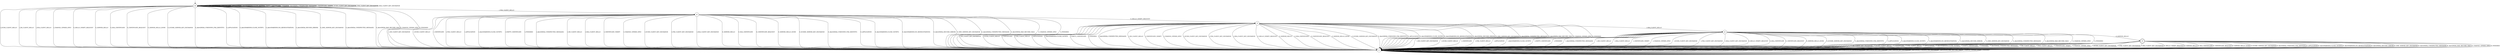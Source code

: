 digraph g {

	s0 [shape="circle" label="s0"];
	s1 [shape="circle" label="s1"];
	s2 [shape="circle" label="s2"];
	s3 [shape="circle" label="s3"];
	s4 [shape="circle" label="s4"];
	s5 [shape="doublecircle" label="s5"];
	s0 -> s0 [label="I_DH_CLIENT_KEY_EXCHANGE"];
	s0 -> s1 [label="I_ECDH_CLIENT_HELLO"];
	s0 -> s0 [label="I_CERTIFICATE"];
	s0 -> s2 [label="I_PSK_CLIENT_HELLO"];
	s0 -> s0 [label="I_APPLICATION"];
	s0 -> s0 [label="I_Alert(WARNING,CLOSE_NOTIFY)"];
	s0 -> s0 [label="I_EMPTY_CERTIFICATE"];
	s0 -> s0 [label="I_FINISHED"];
	s0 -> s0 [label="I_Alert(FATAL,UNEXPECTED_MESSAGE)"];
	s0 -> s1 [label="I_DH_CLIENT_HELLO"];
	s0 -> s1 [label="I_RSA_CLIENT_HELLO"];
	s0 -> s0 [label="I_CERTIFICATE_VERIFY"];
	s0 -> s1 [label="I_CHANGE_CIPHER_SPEC"];
	s0 -> s0 [label="I_ECDH_CLIENT_KEY_EXCHANGE"];
	s0 -> s0 [label="I_PSK_CLIENT_KEY_EXCHANGE"];
	s0 -> s0 [label="I_RSA_CLIENT_KEY_EXCHANGE"];
	s0 -> s1 [label="O_HELLO_VERIFY_REQUEST"];
	s0 -> s1 [label="O_SERVER_HELLO"];
	s0 -> s1 [label="O_RSA_CERTIFICATE"];
	s0 -> s1 [label="O_CERTIFICATE_REQUEST"];
	s0 -> s1 [label="O_SERVER_HELLO_DONE"];
	s0 -> s1 [label="O_ECDHE_SERVER_KEY_EXCHANGE"];
	s0 -> s1 [label="O_Alert(FATAL,UNKNOWN_PSK_IDENTITY)"];
	s0 -> s1 [label="O_APPLICATION"];
	s0 -> s1 [label="O_Alert(WARNING,CLOSE_NOTIFY)"];
	s0 -> s1 [label="O_Alert(WARNING,NO_RENEGOTIATION)"];
	s0 -> s1 [label="O_Alert(FATAL,DECODE_ERROR)"];
	s0 -> s1 [label="O_DHE_SERVER_KEY_EXCHANGE"];
	s0 -> s1 [label="O_Alert(FATAL,UNEXPECTED_MESSAGE)"];
	s0 -> s1 [label="O_Alert(FATAL,BAD_RECORD_MAC)"];
	s0 -> s1 [label="O_CHANGE_CIPHER_SPEC"];
	s0 -> s1 [label="O_FINISHED"];
	s1 -> s1 [label="I_DH_CLIENT_KEY_EXCHANGE"];
	s1 -> s1 [label="I_ECDH_CLIENT_HELLO"];
	s1 -> s1 [label="I_CERTIFICATE"];
	s1 -> s1 [label="I_PSK_CLIENT_HELLO"];
	s1 -> s1 [label="I_APPLICATION"];
	s1 -> s1 [label="I_Alert(WARNING,CLOSE_NOTIFY)"];
	s1 -> s1 [label="I_EMPTY_CERTIFICATE"];
	s1 -> s1 [label="I_FINISHED"];
	s1 -> s1 [label="I_Alert(FATAL,UNEXPECTED_MESSAGE)"];
	s1 -> s1 [label="I_DH_CLIENT_HELLO"];
	s1 -> s1 [label="I_RSA_CLIENT_HELLO"];
	s1 -> s1 [label="I_CERTIFICATE_VERIFY"];
	s1 -> s1 [label="I_CHANGE_CIPHER_SPEC"];
	s1 -> s1 [label="I_ECDH_CLIENT_KEY_EXCHANGE"];
	s1 -> s1 [label="I_PSK_CLIENT_KEY_EXCHANGE"];
	s1 -> s1 [label="I_RSA_CLIENT_KEY_EXCHANGE"];
	s1 -> s1 [label="O_HELLO_VERIFY_REQUEST"];
	s1 -> s1 [label="O_SERVER_HELLO"];
	s1 -> s1 [label="O_RSA_CERTIFICATE"];
	s1 -> s1 [label="O_CERTIFICATE_REQUEST"];
	s1 -> s1 [label="O_SERVER_HELLO_DONE"];
	s1 -> s1 [label="O_ECDHE_SERVER_KEY_EXCHANGE"];
	s1 -> s1 [label="O_Alert(FATAL,UNKNOWN_PSK_IDENTITY)"];
	s1 -> s1 [label="O_APPLICATION"];
	s1 -> s1 [label="O_Alert(WARNING,CLOSE_NOTIFY)"];
	s1 -> s1 [label="O_Alert(WARNING,NO_RENEGOTIATION)"];
	s1 -> s1 [label="O_Alert(FATAL,DECODE_ERROR)"];
	s1 -> s1 [label="O_DHE_SERVER_KEY_EXCHANGE"];
	s1 -> s1 [label="O_Alert(FATAL,UNEXPECTED_MESSAGE)"];
	s1 -> s1 [label="O_Alert(FATAL,BAD_RECORD_MAC)"];
	s1 -> s1 [label="O_CHANGE_CIPHER_SPEC"];
	s1 -> s1 [label="O_FINISHED"];
	s2 -> s1 [label="I_DH_CLIENT_KEY_EXCHANGE"];
	s2 -> s1 [label="I_ECDH_CLIENT_HELLO"];
	s2 -> s1 [label="I_CERTIFICATE"];
	s2 -> s1 [label="I_PSK_CLIENT_HELLO"];
	s2 -> s1 [label="I_APPLICATION"];
	s2 -> s1 [label="I_Alert(WARNING,CLOSE_NOTIFY)"];
	s2 -> s1 [label="I_EMPTY_CERTIFICATE"];
	s2 -> s1 [label="I_FINISHED"];
	s2 -> s1 [label="I_Alert(FATAL,UNEXPECTED_MESSAGE)"];
	s2 -> s1 [label="I_DH_CLIENT_HELLO"];
	s2 -> s1 [label="I_RSA_CLIENT_HELLO"];
	s2 -> s1 [label="I_CERTIFICATE_VERIFY"];
	s2 -> s1 [label="I_CHANGE_CIPHER_SPEC"];
	s2 -> s1 [label="I_ECDH_CLIENT_KEY_EXCHANGE"];
	s2 -> s1 [label="I_PSK_CLIENT_KEY_EXCHANGE"];
	s2 -> s1 [label="I_RSA_CLIENT_KEY_EXCHANGE"];
	s2 -> s3 [label="O_HELLO_VERIFY_REQUEST"];
	s2 -> s1 [label="O_SERVER_HELLO"];
	s2 -> s1 [label="O_RSA_CERTIFICATE"];
	s2 -> s1 [label="O_CERTIFICATE_REQUEST"];
	s2 -> s1 [label="O_SERVER_HELLO_DONE"];
	s2 -> s1 [label="O_ECDHE_SERVER_KEY_EXCHANGE"];
	s2 -> s1 [label="O_Alert(FATAL,UNKNOWN_PSK_IDENTITY)"];
	s2 -> s1 [label="O_APPLICATION"];
	s2 -> s1 [label="O_Alert(WARNING,CLOSE_NOTIFY)"];
	s2 -> s1 [label="O_Alert(WARNING,NO_RENEGOTIATION)"];
	s2 -> s1 [label="O_Alert(FATAL,DECODE_ERROR)"];
	s2 -> s1 [label="O_DHE_SERVER_KEY_EXCHANGE"];
	s2 -> s1 [label="O_Alert(FATAL,UNEXPECTED_MESSAGE)"];
	s2 -> s1 [label="O_Alert(FATAL,BAD_RECORD_MAC)"];
	s2 -> s1 [label="O_CHANGE_CIPHER_SPEC"];
	s2 -> s1 [label="O_FINISHED"];
	s3 -> s1 [label="I_DH_CLIENT_KEY_EXCHANGE"];
	s3 -> s1 [label="I_ECDH_CLIENT_HELLO"];
	s3 -> s1 [label="I_CERTIFICATE"];
	s3 -> s1 [label="I_PSK_CLIENT_HELLO"];
	s3 -> s1 [label="I_APPLICATION"];
	s3 -> s1 [label="I_Alert(WARNING,CLOSE_NOTIFY)"];
	s3 -> s1 [label="I_EMPTY_CERTIFICATE"];
	s3 -> s1 [label="I_FINISHED"];
	s3 -> s1 [label="I_Alert(FATAL,UNEXPECTED_MESSAGE)"];
	s3 -> s1 [label="I_DH_CLIENT_HELLO"];
	s3 -> s4 [label="I_RSA_CLIENT_HELLO"];
	s3 -> s1 [label="I_CERTIFICATE_VERIFY"];
	s3 -> s1 [label="I_CHANGE_CIPHER_SPEC"];
	s3 -> s1 [label="I_ECDH_CLIENT_KEY_EXCHANGE"];
	s3 -> s1 [label="I_PSK_CLIENT_KEY_EXCHANGE"];
	s3 -> s1 [label="I_RSA_CLIENT_KEY_EXCHANGE"];
	s3 -> s1 [label="O_HELLO_VERIFY_REQUEST"];
	s3 -> s1 [label="O_SERVER_HELLO"];
	s3 -> s1 [label="O_RSA_CERTIFICATE"];
	s3 -> s1 [label="O_CERTIFICATE_REQUEST"];
	s3 -> s1 [label="O_SERVER_HELLO_DONE"];
	s3 -> s1 [label="O_ECDHE_SERVER_KEY_EXCHANGE"];
	s3 -> s1 [label="O_Alert(FATAL,UNKNOWN_PSK_IDENTITY)"];
	s3 -> s1 [label="O_APPLICATION"];
	s3 -> s1 [label="O_Alert(WARNING,CLOSE_NOTIFY)"];
	s3 -> s1 [label="O_Alert(WARNING,NO_RENEGOTIATION)"];
	s3 -> s1 [label="O_Alert(FATAL,DECODE_ERROR)"];
	s3 -> s1 [label="O_DHE_SERVER_KEY_EXCHANGE"];
	s3 -> s1 [label="O_Alert(FATAL,UNEXPECTED_MESSAGE)"];
	s3 -> s1 [label="O_Alert(FATAL,BAD_RECORD_MAC)"];
	s3 -> s1 [label="O_CHANGE_CIPHER_SPEC"];
	s3 -> s1 [label="O_FINISHED"];
	s4 -> s1 [label="I_DH_CLIENT_KEY_EXCHANGE"];
	s4 -> s1 [label="I_ECDH_CLIENT_HELLO"];
	s4 -> s1 [label="I_CERTIFICATE"];
	s4 -> s1 [label="I_PSK_CLIENT_HELLO"];
	s4 -> s1 [label="I_APPLICATION"];
	s4 -> s1 [label="I_Alert(WARNING,CLOSE_NOTIFY)"];
	s4 -> s1 [label="I_EMPTY_CERTIFICATE"];
	s4 -> s1 [label="I_FINISHED"];
	s4 -> s1 [label="I_Alert(FATAL,UNEXPECTED_MESSAGE)"];
	s4 -> s1 [label="I_DH_CLIENT_HELLO"];
	s4 -> s1 [label="I_RSA_CLIENT_HELLO"];
	s4 -> s1 [label="I_CERTIFICATE_VERIFY"];
	s4 -> s1 [label="I_CHANGE_CIPHER_SPEC"];
	s4 -> s1 [label="I_ECDH_CLIENT_KEY_EXCHANGE"];
	s4 -> s1 [label="I_PSK_CLIENT_KEY_EXCHANGE"];
	s4 -> s1 [label="I_RSA_CLIENT_KEY_EXCHANGE"];
	s4 -> s1 [label="O_HELLO_VERIFY_REQUEST"];
	s4 -> s5 [label="O_SERVER_HELLO"];
	s4 -> s1 [label="O_RSA_CERTIFICATE"];
	s4 -> s1 [label="O_CERTIFICATE_REQUEST"];
	s4 -> s1 [label="O_SERVER_HELLO_DONE"];
	s4 -> s1 [label="O_ECDHE_SERVER_KEY_EXCHANGE"];
	s4 -> s1 [label="O_Alert(FATAL,UNKNOWN_PSK_IDENTITY)"];
	s4 -> s1 [label="O_APPLICATION"];
	s4 -> s1 [label="O_Alert(WARNING,CLOSE_NOTIFY)"];
	s4 -> s1 [label="O_Alert(WARNING,NO_RENEGOTIATION)"];
	s4 -> s1 [label="O_Alert(FATAL,DECODE_ERROR)"];
	s4 -> s1 [label="O_DHE_SERVER_KEY_EXCHANGE"];
	s4 -> s1 [label="O_Alert(FATAL,UNEXPECTED_MESSAGE)"];
	s4 -> s1 [label="O_Alert(FATAL,BAD_RECORD_MAC)"];
	s4 -> s1 [label="O_CHANGE_CIPHER_SPEC"];
	s4 -> s1 [label="O_FINISHED"];
	s5 -> s1 [label="I_DH_CLIENT_KEY_EXCHANGE"];
	s5 -> s1 [label="I_ECDH_CLIENT_HELLO"];
	s5 -> s1 [label="I_CERTIFICATE"];
	s5 -> s1 [label="I_PSK_CLIENT_HELLO"];
	s5 -> s1 [label="I_APPLICATION"];
	s5 -> s1 [label="I_Alert(WARNING,CLOSE_NOTIFY)"];
	s5 -> s1 [label="I_EMPTY_CERTIFICATE"];
	s5 -> s1 [label="I_FINISHED"];
	s5 -> s1 [label="I_Alert(FATAL,UNEXPECTED_MESSAGE)"];
	s5 -> s1 [label="I_DH_CLIENT_HELLO"];
	s5 -> s1 [label="I_RSA_CLIENT_HELLO"];
	s5 -> s1 [label="I_CERTIFICATE_VERIFY"];
	s5 -> s1 [label="I_CHANGE_CIPHER_SPEC"];
	s5 -> s1 [label="I_ECDH_CLIENT_KEY_EXCHANGE"];
	s5 -> s1 [label="I_PSK_CLIENT_KEY_EXCHANGE"];
	s5 -> s1 [label="I_RSA_CLIENT_KEY_EXCHANGE"];
	s5 -> s1 [label="O_HELLO_VERIFY_REQUEST"];
	s5 -> s1 [label="O_SERVER_HELLO"];
	s5 -> s1 [label="O_RSA_CERTIFICATE"];
	s5 -> s1 [label="O_CERTIFICATE_REQUEST"];
	s5 -> s1 [label="O_SERVER_HELLO_DONE"];
	s5 -> s1 [label="O_ECDHE_SERVER_KEY_EXCHANGE"];
	s5 -> s1 [label="O_Alert(FATAL,UNKNOWN_PSK_IDENTITY)"];
	s5 -> s1 [label="O_APPLICATION"];
	s5 -> s1 [label="O_Alert(WARNING,CLOSE_NOTIFY)"];
	s5 -> s1 [label="O_Alert(WARNING,NO_RENEGOTIATION)"];
	s5 -> s1 [label="O_Alert(FATAL,DECODE_ERROR)"];
	s5 -> s1 [label="O_DHE_SERVER_KEY_EXCHANGE"];
	s5 -> s1 [label="O_Alert(FATAL,UNEXPECTED_MESSAGE)"];
	s5 -> s1 [label="O_Alert(FATAL,BAD_RECORD_MAC)"];
	s5 -> s1 [label="O_CHANGE_CIPHER_SPEC"];
	s5 -> s1 [label="O_FINISHED"];

__start0 [label="" shape="none" width="0" height="0"];
__start0 -> s0;

}
